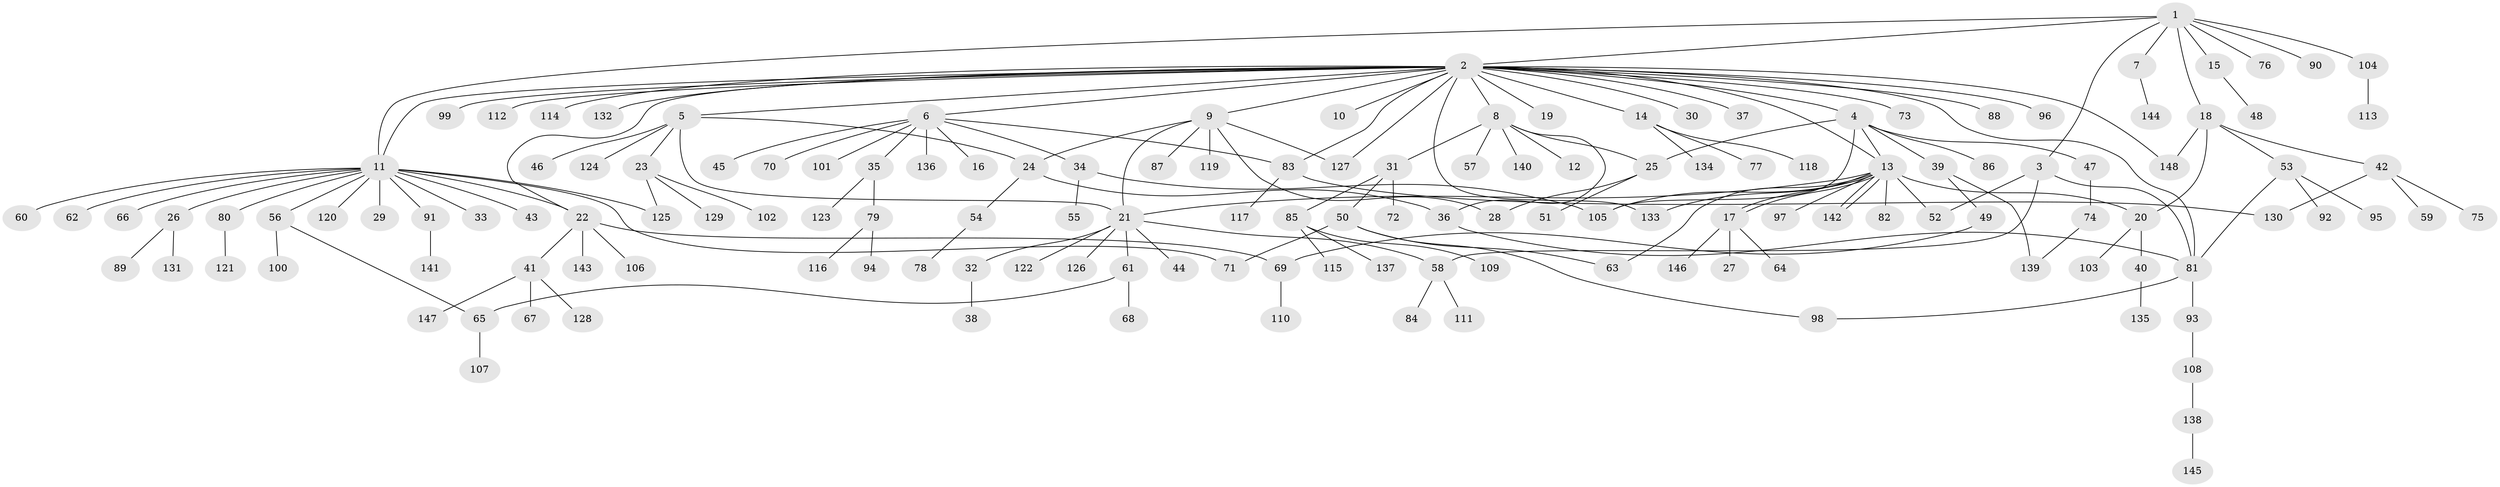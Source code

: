 // Generated by graph-tools (version 1.1) at 2025/49/03/09/25 03:49:49]
// undirected, 148 vertices, 178 edges
graph export_dot {
graph [start="1"]
  node [color=gray90,style=filled];
  1;
  2;
  3;
  4;
  5;
  6;
  7;
  8;
  9;
  10;
  11;
  12;
  13;
  14;
  15;
  16;
  17;
  18;
  19;
  20;
  21;
  22;
  23;
  24;
  25;
  26;
  27;
  28;
  29;
  30;
  31;
  32;
  33;
  34;
  35;
  36;
  37;
  38;
  39;
  40;
  41;
  42;
  43;
  44;
  45;
  46;
  47;
  48;
  49;
  50;
  51;
  52;
  53;
  54;
  55;
  56;
  57;
  58;
  59;
  60;
  61;
  62;
  63;
  64;
  65;
  66;
  67;
  68;
  69;
  70;
  71;
  72;
  73;
  74;
  75;
  76;
  77;
  78;
  79;
  80;
  81;
  82;
  83;
  84;
  85;
  86;
  87;
  88;
  89;
  90;
  91;
  92;
  93;
  94;
  95;
  96;
  97;
  98;
  99;
  100;
  101;
  102;
  103;
  104;
  105;
  106;
  107;
  108;
  109;
  110;
  111;
  112;
  113;
  114;
  115;
  116;
  117;
  118;
  119;
  120;
  121;
  122;
  123;
  124;
  125;
  126;
  127;
  128;
  129;
  130;
  131;
  132;
  133;
  134;
  135;
  136;
  137;
  138;
  139;
  140;
  141;
  142;
  143;
  144;
  145;
  146;
  147;
  148;
  1 -- 2;
  1 -- 3;
  1 -- 7;
  1 -- 11;
  1 -- 15;
  1 -- 18;
  1 -- 76;
  1 -- 90;
  1 -- 104;
  2 -- 4;
  2 -- 5;
  2 -- 6;
  2 -- 8;
  2 -- 9;
  2 -- 10;
  2 -- 11;
  2 -- 13;
  2 -- 14;
  2 -- 19;
  2 -- 22;
  2 -- 30;
  2 -- 37;
  2 -- 73;
  2 -- 81;
  2 -- 83;
  2 -- 88;
  2 -- 96;
  2 -- 99;
  2 -- 112;
  2 -- 114;
  2 -- 127;
  2 -- 132;
  2 -- 133;
  2 -- 148;
  3 -- 52;
  3 -- 58;
  3 -- 81;
  4 -- 13;
  4 -- 25;
  4 -- 39;
  4 -- 47;
  4 -- 86;
  4 -- 105;
  5 -- 21;
  5 -- 23;
  5 -- 24;
  5 -- 46;
  5 -- 124;
  6 -- 16;
  6 -- 34;
  6 -- 35;
  6 -- 45;
  6 -- 70;
  6 -- 83;
  6 -- 101;
  6 -- 136;
  7 -- 144;
  8 -- 12;
  8 -- 25;
  8 -- 31;
  8 -- 36;
  8 -- 57;
  8 -- 140;
  9 -- 21;
  9 -- 24;
  9 -- 28;
  9 -- 87;
  9 -- 119;
  9 -- 127;
  11 -- 22;
  11 -- 26;
  11 -- 29;
  11 -- 33;
  11 -- 43;
  11 -- 56;
  11 -- 60;
  11 -- 62;
  11 -- 66;
  11 -- 71;
  11 -- 80;
  11 -- 91;
  11 -- 120;
  11 -- 125;
  13 -- 17;
  13 -- 17;
  13 -- 20;
  13 -- 21;
  13 -- 52;
  13 -- 63;
  13 -- 82;
  13 -- 97;
  13 -- 105;
  13 -- 133;
  13 -- 142;
  13 -- 142;
  14 -- 77;
  14 -- 118;
  14 -- 134;
  15 -- 48;
  17 -- 27;
  17 -- 64;
  17 -- 146;
  18 -- 20;
  18 -- 42;
  18 -- 53;
  18 -- 148;
  20 -- 40;
  20 -- 103;
  21 -- 32;
  21 -- 44;
  21 -- 58;
  21 -- 61;
  21 -- 122;
  21 -- 126;
  22 -- 41;
  22 -- 69;
  22 -- 106;
  22 -- 143;
  23 -- 102;
  23 -- 125;
  23 -- 129;
  24 -- 36;
  24 -- 54;
  25 -- 28;
  25 -- 51;
  26 -- 89;
  26 -- 131;
  31 -- 50;
  31 -- 72;
  31 -- 85;
  32 -- 38;
  34 -- 55;
  34 -- 105;
  35 -- 79;
  35 -- 123;
  36 -- 81;
  39 -- 49;
  39 -- 139;
  40 -- 135;
  41 -- 67;
  41 -- 128;
  41 -- 147;
  42 -- 59;
  42 -- 75;
  42 -- 130;
  47 -- 74;
  49 -- 69;
  50 -- 63;
  50 -- 71;
  50 -- 98;
  53 -- 81;
  53 -- 92;
  53 -- 95;
  54 -- 78;
  56 -- 65;
  56 -- 100;
  58 -- 84;
  58 -- 111;
  61 -- 65;
  61 -- 68;
  65 -- 107;
  69 -- 110;
  74 -- 139;
  79 -- 94;
  79 -- 116;
  80 -- 121;
  81 -- 93;
  81 -- 98;
  83 -- 117;
  83 -- 130;
  85 -- 109;
  85 -- 115;
  85 -- 137;
  91 -- 141;
  93 -- 108;
  104 -- 113;
  108 -- 138;
  138 -- 145;
}
